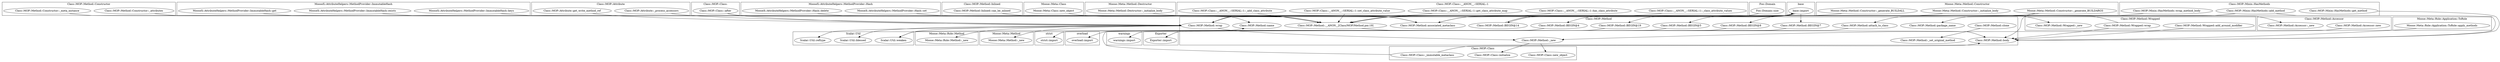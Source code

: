 digraph {
graph [overlap=false]
subgraph cluster_Moose_Meta_Role_Application_ToRole {
	label="Moose::Meta::Role::Application::ToRole";
	"Moose::Meta::Role::Application::ToRole::apply_methods";
}
subgraph cluster_warnings {
	label="warnings";
	"warnings::import";
}
subgraph cluster_Class_MOP_Mixin_HasMethods {
	label="Class::MOP::Mixin::HasMethods";
	"Class::MOP::Mixin::HasMethods::add_method";
	"Class::MOP::Mixin::HasMethods::wrap_method_body";
	"Class::MOP::Mixin::HasMethods::get_method";
}
subgraph cluster_Class_MOP_Method_Inlined {
	label="Class::MOP::Method::Inlined";
	"Class::MOP::Method::Inlined::can_be_inlined";
}
subgraph cluster_Moose_Meta_Method_Constructor {
	label="Moose::Meta::Method::Constructor";
	"Moose::Meta::Method::Constructor::_initialize_body";
	"Moose::Meta::Method::Constructor::_generate_BUILDALL";
	"Moose::Meta::Method::Constructor::_generate_BUILDARGS";
}
subgraph cluster_Scalar_Util {
	label="Scalar::Util";
	"Scalar::Util::reftype";
	"Scalar::Util::blessed";
	"Scalar::Util::weaken";
}
subgraph cluster_Class_MOP_Method_Wrapped {
	label="Class::MOP::Method::Wrapped";
	"Class::MOP::Method::Wrapped::add_around_modifier";
	"Class::MOP::Method::Wrapped::wrap";
	"Class::MOP::Method::Wrapped::_new";
}
subgraph cluster_Moose_Meta_Class {
	label="Moose::Meta::Class";
	"Moose::Meta::Class::new_object";
}
subgraph cluster_Moose_Meta_Method_Destructor {
	label="Moose::Meta::Method::Destructor";
	"Moose::Meta::Method::Destructor::_initialize_body";
}
subgraph cluster_Class_MOP_Class___ANON___SERIAL_1 {
	label="Class::MOP::Class::__ANON__::SERIAL::1";
	"Class::MOP::Class::__ANON__::SERIAL::1::set_class_attribute_value";
	"Class::MOP::Class::__ANON__::SERIAL::1::_add_class_attribute";
	"Class::MOP::Class::__ANON__::SERIAL::1::_class_attribute_values";
	"Class::MOP::Class::__ANON__::SERIAL::1::has_class_attribute";
	"Class::MOP::Class::__ANON__::SERIAL::1::get_class_attribute_map";
}
subgraph cluster_Class_MOP_Method_Accessor {
	label="Class::MOP::Method::Accessor";
	"Class::MOP::Method::Accessor::_new";
	"Class::MOP::Method::Accessor::new";
}
subgraph cluster_Foo_Domain {
	label="Foo::Domain";
	"Foo::Domain::size";
}
subgraph cluster_base {
	label="base";
	"base::import";
}
subgraph cluster_strict {
	label="strict";
	"strict::import";
}
subgraph cluster_Class_MOP_Class {
	label="Class::MOP::Class";
	"Class::MOP::Class::_immutable_metaclass";
	"Class::MOP::Class::initialize";
	"Class::MOP::Class::new_object";
}
subgraph cluster_Class_MOP_Method_Constructor {
	label="Class::MOP::Method::Constructor";
	"Class::MOP::Method::Constructor::_attributes";
	"Class::MOP::Method::Constructor::_meta_instance";
}
subgraph cluster_Moose_Meta_Role_Method {
	label="Moose::Meta::Role::Method";
	"Moose::Meta::Role::Method::_new";
}
subgraph cluster_Moose_Meta_Method {
	label="Moose::Meta::Method";
	"Moose::Meta::Method::_new";
}
subgraph cluster_MooseX_AttributeHelpers_MethodProvider_ImmutableHash {
	label="MooseX::AttributeHelpers::MethodProvider::ImmutableHash";
	"MooseX::AttributeHelpers::MethodProvider::ImmutableHash::keys";
	"MooseX::AttributeHelpers::MethodProvider::ImmutableHash::exists";
	"MooseX::AttributeHelpers::MethodProvider::ImmutableHash::get";
}
subgraph cluster_Exporter {
	label="Exporter";
	"Exporter::import";
}
subgraph cluster_Class_MOP_Attribute {
	label="Class::MOP::Attribute";
	"Class::MOP::Attribute::_process_accessors";
	"Class::MOP::Attribute::get_write_method_ref";
}
subgraph cluster_overload {
	label="overload";
	"overload::import";
}
subgraph cluster_Class_MOP_Class_ {
	label="Class::MOP::Class:";
	"Class::MOP::Class:::after";
}
subgraph cluster_MooseX_AttributeHelpers_MethodProvider_Hash {
	label="MooseX::AttributeHelpers::MethodProvider::Hash";
	"MooseX::AttributeHelpers::MethodProvider::Hash::set";
	"MooseX::AttributeHelpers::MethodProvider::Hash::delete";
}
subgraph cluster_Class_MOP_Method {
	label="Class::MOP::Method";
	"Class::MOP::Method::BEGIN@5";
	"Class::MOP::Method::clone";
	"Class::MOP::Method::body";
	"Class::MOP::Method::_new";
	"Class::MOP::Method::BEGIN@7";
	"Class::MOP::Method::attach_to_class";
	"Class::MOP::Method::wrap";
	"Class::MOP::Method::package_name";
	"Class::MOP::Method::BEGIN@14";
	"Class::MOP::Method::BEGIN@4";
	"Class::MOP::Method::BEGIN@19";
	"Class::MOP::Method::BEGIN@8";
	"Class::MOP::Method::name";
	"Class::MOP::Method::__ANON__[Class/MOP/Method.pm:19]";
	"Class::MOP::Method::associated_metaclass";
	"Class::MOP::Method::_set_original_method";
}
"Moose::Meta::Method::Constructor::_generate_BUILDALL" -> "Class::MOP::Method::associated_metaclass";
"Moose::Meta::Method::Constructor::_initialize_body" -> "Class::MOP::Method::associated_metaclass";
"Class::MOP::Method::Constructor::_attributes" -> "Class::MOP::Method::associated_metaclass";
"Moose::Meta::Method::Destructor::_initialize_body" -> "Class::MOP::Method::associated_metaclass";
"Class::MOP::Method::Constructor::_meta_instance" -> "Class::MOP::Method::associated_metaclass";
"Class::MOP::Method::Inlined::can_be_inlined" -> "Class::MOP::Method::associated_metaclass";
"Moose::Meta::Method::Constructor::_generate_BUILDARGS" -> "Class::MOP::Method::associated_metaclass";
"Class::MOP::Method::wrap" -> "Class::MOP::Method::Wrapped::_new";
"Class::MOP::Mixin::HasMethods::add_method" -> "Class::MOP::Method::package_name";
"Class::MOP::Attribute::_process_accessors" -> "Class::MOP::Method::wrap";
"Class::MOP::Class:::after" -> "Class::MOP::Method::wrap";
"Class::MOP::Attribute::get_write_method_ref" -> "Class::MOP::Method::wrap";
"Class::MOP::Method::Wrapped::wrap" -> "Class::MOP::Method::wrap";
"Class::MOP::Mixin::HasMethods::wrap_method_body" -> "Class::MOP::Method::wrap";
"base::import" -> "Class::MOP::Method::BEGIN@14";
"Class::MOP::Method::BEGIN@8" -> "Exporter::import";
"Class::MOP::Method::BEGIN@7" -> "Exporter::import";
"base::import" -> "Class::MOP::Method::BEGIN@8";
"Class::MOP::Method::wrap" -> "Class::MOP::Method::Accessor::_new";
"base::import" -> "Class::MOP::Method::BEGIN@19";
"Class::MOP::Method::wrap" -> "Moose::Meta::Method::_new";
"Class::MOP::Method::wrap" -> "Scalar::Util::blessed";
"Class::MOP::Method::wrap" -> "Moose::Meta::Role::Method::_new";
"Class::MOP::Method::attach_to_class" -> "Scalar::Util::weaken";
"Class::MOP::Method::wrap" -> "Scalar::Util::weaken";
"Class::MOP::Class::_immutable_metaclass" -> "Class::MOP::Method::name";
"Class::MOP::Method::Inlined::can_be_inlined" -> "Class::MOP::Method::name";
"Class::MOP::Method::wrap" -> "Scalar::Util::reftype";
"Class::MOP::Method::wrap" -> "Class::MOP::Method::_new";
"Class::MOP::Method::Accessor::new" -> "Class::MOP::Method::_new";
"Class::MOP::Method::BEGIN@14" -> "base::import";
"Class::MOP::Method::BEGIN@19" -> "overload::import";
"base::import" -> "Class::MOP::Method::BEGIN@5";
"Class::MOP::Method::BEGIN@5" -> "warnings::import";
"MooseX::AttributeHelpers::MethodProvider::ImmutableHash::exists" -> "Class::MOP::Method::__ANON__[Class/MOP/Method.pm:19]";
"MooseX::AttributeHelpers::MethodProvider::Hash::set" -> "Class::MOP::Method::__ANON__[Class/MOP/Method.pm:19]";
"MooseX::AttributeHelpers::MethodProvider::ImmutableHash::keys" -> "Class::MOP::Method::__ANON__[Class/MOP/Method.pm:19]";
"Class::MOP::Class:::after" -> "Class::MOP::Method::__ANON__[Class/MOP/Method.pm:19]";
"Moose::Meta::Class::new_object" -> "Class::MOP::Method::__ANON__[Class/MOP/Method.pm:19]";
"Class::MOP::Class::__ANON__::SERIAL::1::_add_class_attribute" -> "Class::MOP::Method::__ANON__[Class/MOP/Method.pm:19]";
"Class::MOP::Class::__ANON__::SERIAL::1::set_class_attribute_value" -> "Class::MOP::Method::__ANON__[Class/MOP/Method.pm:19]";
"MooseX::AttributeHelpers::MethodProvider::Hash::delete" -> "Class::MOP::Method::__ANON__[Class/MOP/Method.pm:19]";
"Class::MOP::Class::__ANON__::SERIAL::1::get_class_attribute_map" -> "Class::MOP::Method::__ANON__[Class/MOP/Method.pm:19]";
"Class::MOP::Class::__ANON__::SERIAL::1::has_class_attribute" -> "Class::MOP::Method::__ANON__[Class/MOP/Method.pm:19]";
"Class::MOP::Class::__ANON__::SERIAL::1::_class_attribute_values" -> "Class::MOP::Method::__ANON__[Class/MOP/Method.pm:19]";
"MooseX::AttributeHelpers::MethodProvider::ImmutableHash::get" -> "Class::MOP::Method::__ANON__[Class/MOP/Method.pm:19]";
"Foo::Domain::size" -> "Class::MOP::Method::__ANON__[Class/MOP/Method.pm:19]";
"Class::MOP::Method::_new" -> "Class::MOP::Class::new_object";
"base::import" -> "Class::MOP::Method::BEGIN@7";
"base::import" -> "Class::MOP::Method::BEGIN@4";
"Class::MOP::Method::clone" -> "Class::MOP::Method::_set_original_method";
"Class::MOP::Method::_new" -> "Class::MOP::Class::initialize";
"Class::MOP::Method::Wrapped::add_around_modifier" -> "Class::MOP::Method::body";
"Moose::Meta::Role::Application::ToRole::apply_methods" -> "Class::MOP::Method::body";
"Class::MOP::Method::Wrapped::wrap" -> "Class::MOP::Method::body";
"Class::MOP::Mixin::HasMethods::get_method" -> "Class::MOP::Method::body";
"Moose::Meta::Method::Constructor::_generate_BUILDARGS" -> "Class::MOP::Method::body";
"Class::MOP::Method::__ANON__[Class/MOP/Method.pm:19]" -> "Class::MOP::Method::body";
"Class::MOP::Mixin::HasMethods::add_method" -> "Class::MOP::Method::body";
"Class::MOP::Class::_immutable_metaclass" -> "Class::MOP::Method::body";
"Class::MOP::Mixin::HasMethods::add_method" -> "Class::MOP::Method::attach_to_class";
"Class::MOP::Method::BEGIN@4" -> "strict::import";
}
